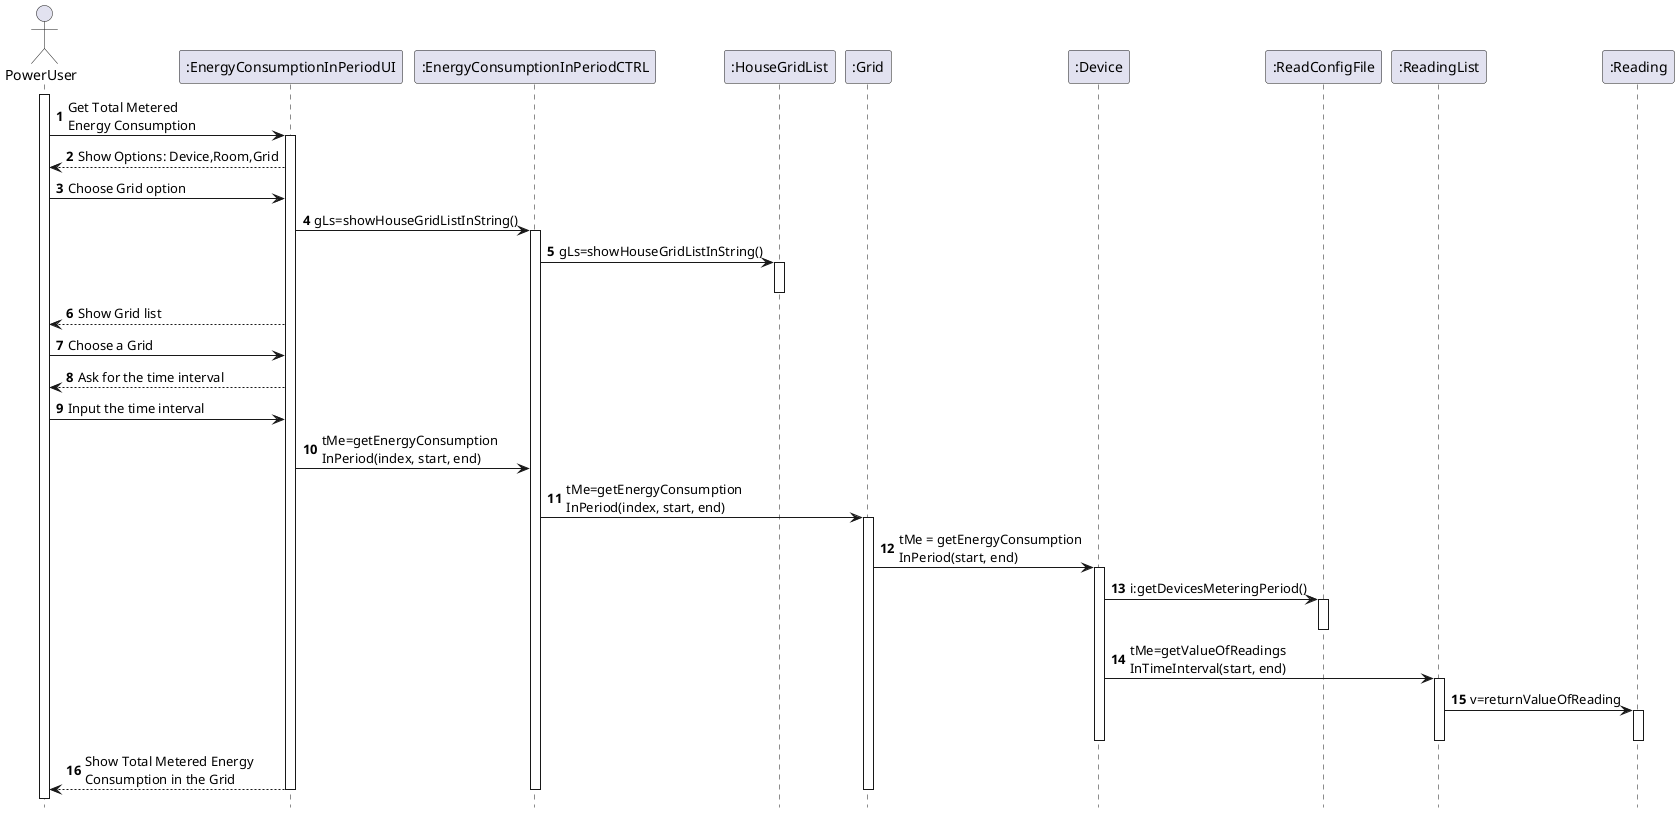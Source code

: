 @startuml
autonumber
hidefootbox
actor PowerUser

activate PowerUser
PowerUser -> ":EnergyConsumptionInPeriodUI": Get Total Metered\nEnergy Consumption
activate  ":EnergyConsumptionInPeriodUI"
PowerUser <-- ":EnergyConsumptionInPeriodUI": Show Options: Device,Room,Grid
PowerUser -> ":EnergyConsumptionInPeriodUI": Choose Grid option
":EnergyConsumptionInPeriodUI" -> ":EnergyConsumptionInPeriodCTRL": gLs=showHouseGridListInString()
activate ":EnergyConsumptionInPeriodCTRL"
":EnergyConsumptionInPeriodCTRL" -> ":HouseGridList": gLs=showHouseGridListInString()
activate ":HouseGridList"
deactivate ":HouseGridList"
PowerUser <-- ":EnergyConsumptionInPeriodUI": Show Grid list
PowerUser -> ":EnergyConsumptionInPeriodUI": Choose a Grid
PowerUser <-- ":EnergyConsumptionInPeriodUI": Ask for the time interval
PowerUser -> ":EnergyConsumptionInPeriodUI": Input the time interval
":EnergyConsumptionInPeriodUI" -> ":EnergyConsumptionInPeriodCTRL": tMe=getEnergyConsumption\nInPeriod(index, start, end)
":EnergyConsumptionInPeriodCTRL" -> ":Grid": tMe=getEnergyConsumption\nInPeriod(index, start, end)
activate ":Grid"
":Grid" -> ":Device": tMe = getEnergyConsumption\nInPeriod(start, end)
activate ":Device"
":Device" -> ":ReadConfigFile": i:getDevicesMeteringPeriod()
activate ":ReadConfigFile"
deactivate ":ReadConfigFile"
":Device" -> ":ReadingList": tMe=getValueOfReadings\nInTimeInterval(start, end)
activate ":ReadingList"
":ReadingList" -> ":Reading": v=returnValueOfReading
activate ":Reading"
deactivate ":Reading"
deactivate ":ReadingList"
deactivate ":Device"
PowerUser <-- ":EnergyConsumptionInPeriodUI": Show Total Metered Energy\nConsumption in the Grid
deactivate ":Grid"
deactivate ":EnergyConsumptionInPeriodCTRL"
deactivate ":EnergyConsumptionInPeriodUI"


@enduml
